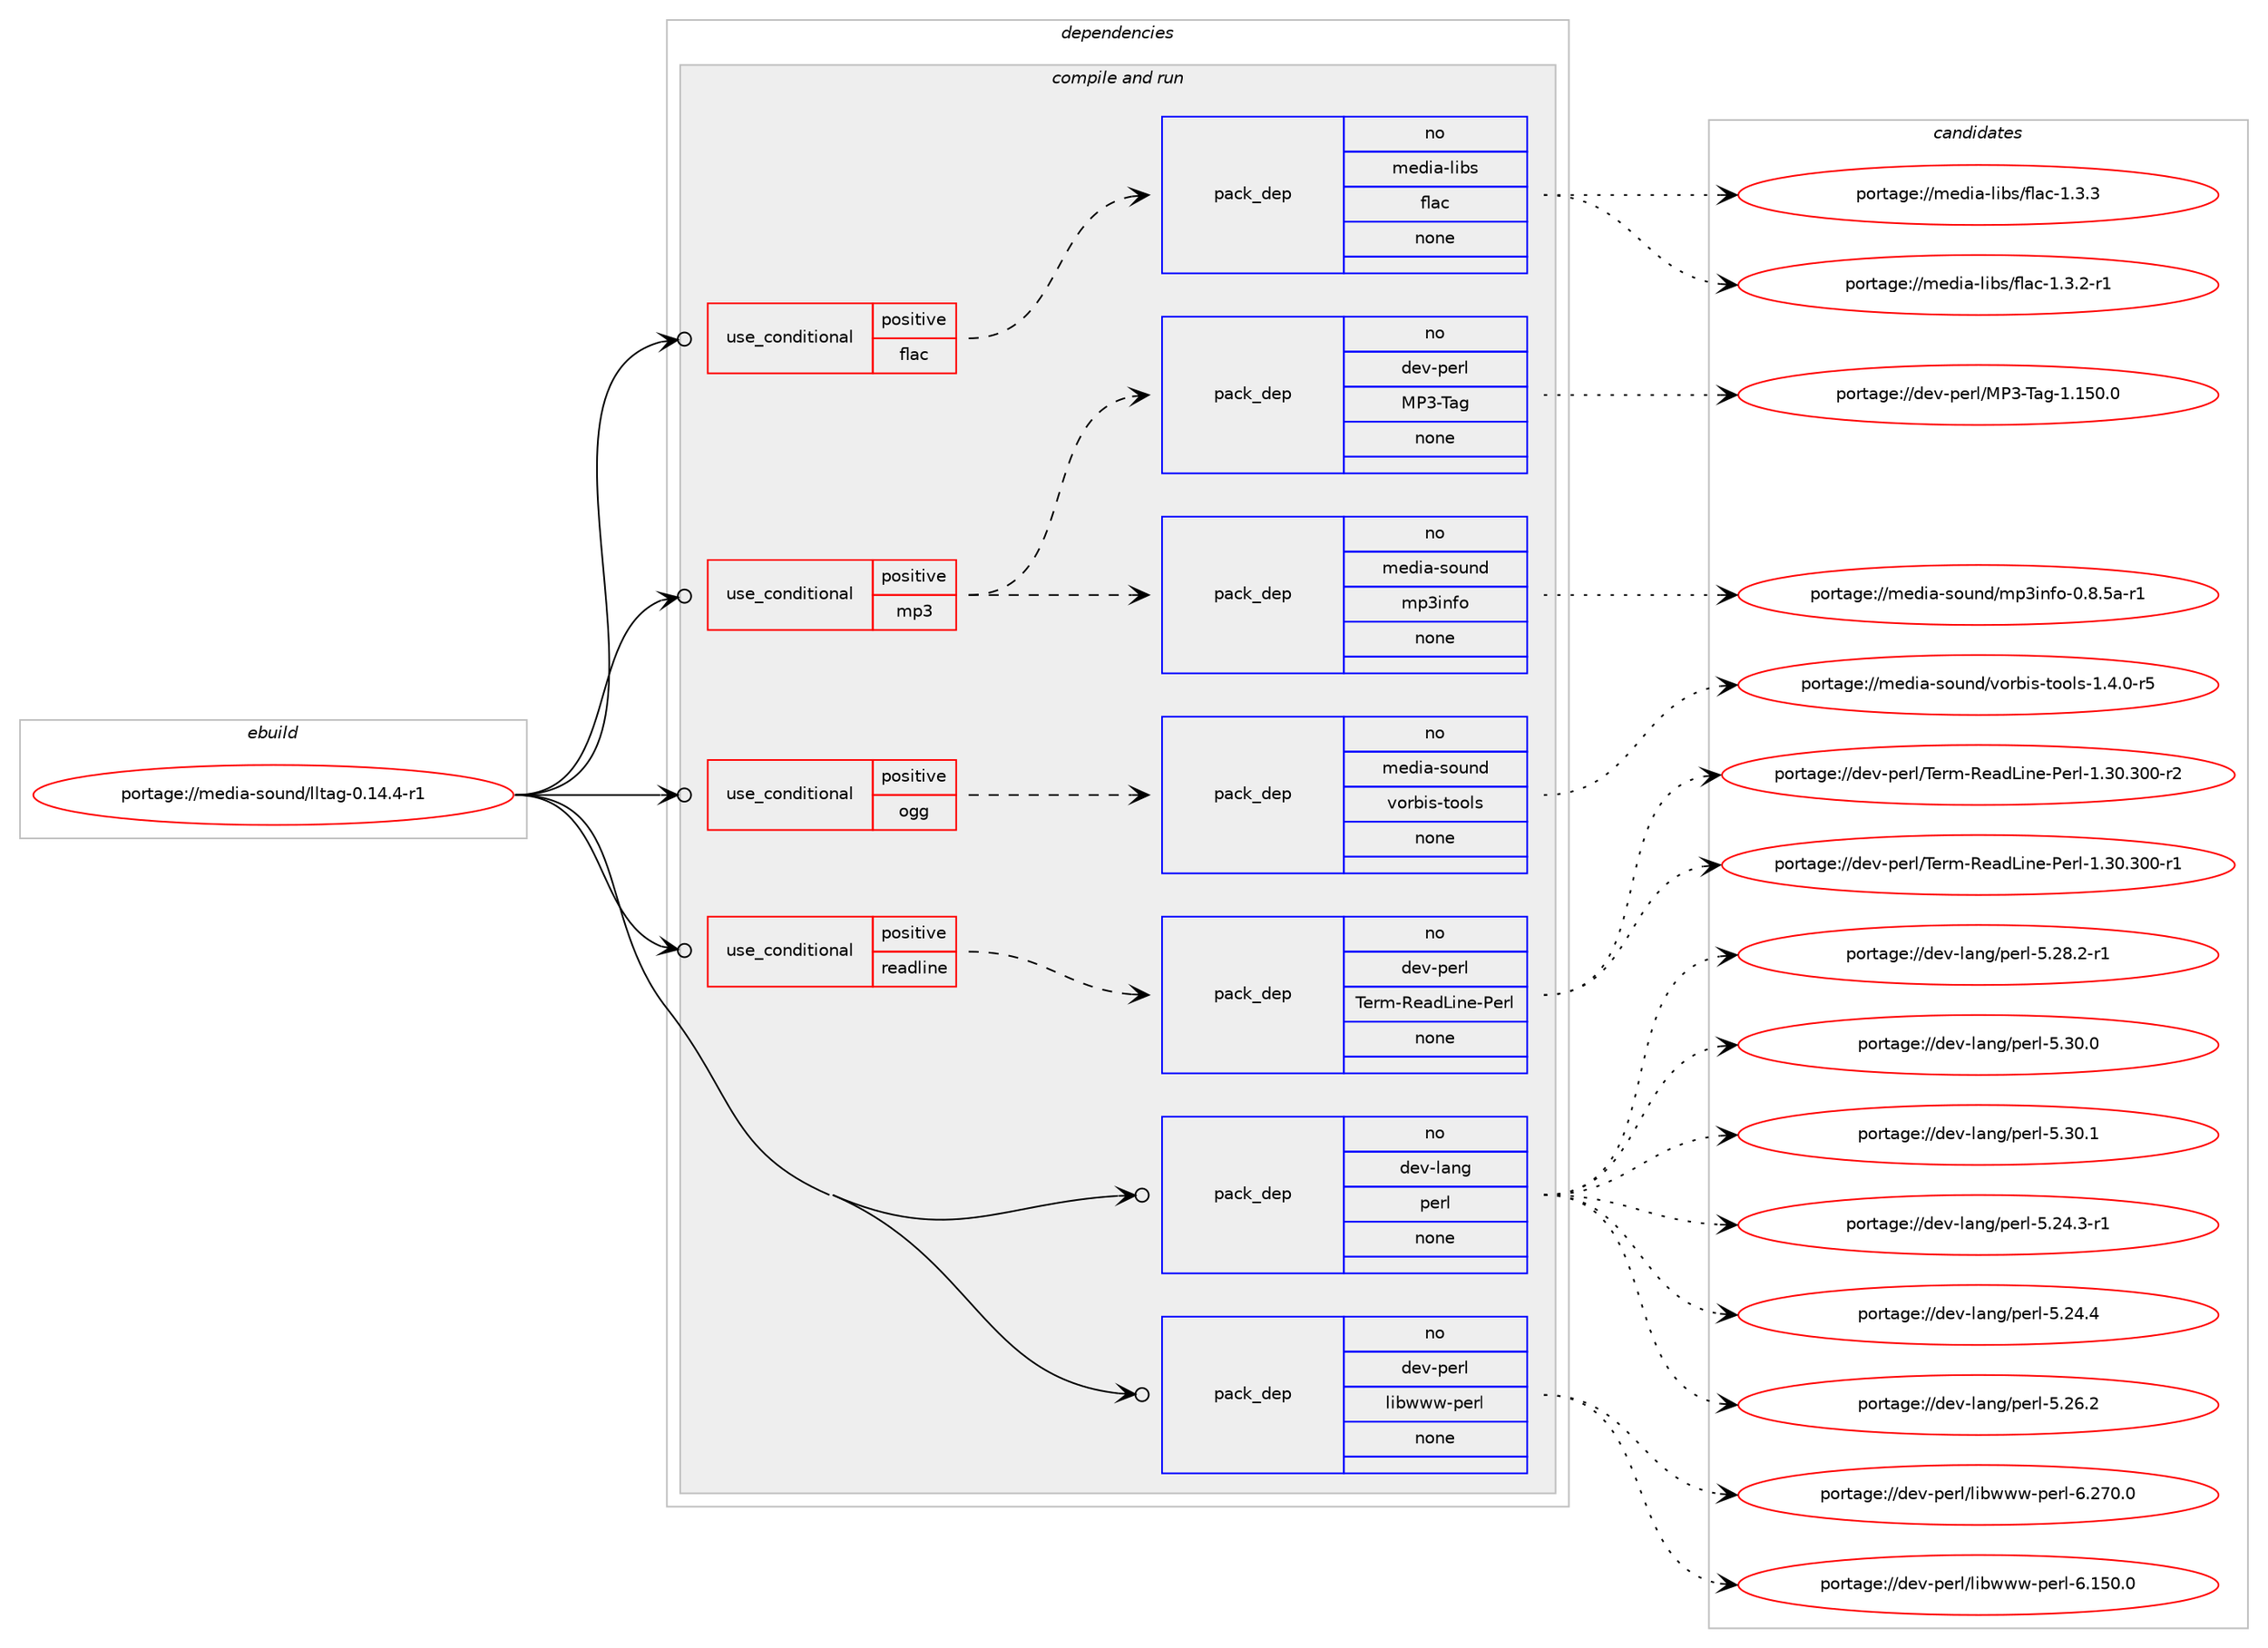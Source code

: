 digraph prolog {

# *************
# Graph options
# *************

newrank=true;
concentrate=true;
compound=true;
graph [rankdir=LR,fontname=Helvetica,fontsize=10,ranksep=1.5];#, ranksep=2.5, nodesep=0.2];
edge  [arrowhead=vee];
node  [fontname=Helvetica,fontsize=10];

# **********
# The ebuild
# **********

subgraph cluster_leftcol {
color=gray;
rank=same;
label=<<i>ebuild</i>>;
id [label="portage://media-sound/lltag-0.14.4-r1", color=red, width=4, href="../media-sound/lltag-0.14.4-r1.svg"];
}

# ****************
# The dependencies
# ****************

subgraph cluster_midcol {
color=gray;
label=<<i>dependencies</i>>;
subgraph cluster_compile {
fillcolor="#eeeeee";
style=filled;
label=<<i>compile</i>>;
}
subgraph cluster_compileandrun {
fillcolor="#eeeeee";
style=filled;
label=<<i>compile and run</i>>;
subgraph cond82766 {
dependency333217 [label=<<TABLE BORDER="0" CELLBORDER="1" CELLSPACING="0" CELLPADDING="4"><TR><TD ROWSPAN="3" CELLPADDING="10">use_conditional</TD></TR><TR><TD>positive</TD></TR><TR><TD>flac</TD></TR></TABLE>>, shape=none, color=red];
subgraph pack244967 {
dependency333218 [label=<<TABLE BORDER="0" CELLBORDER="1" CELLSPACING="0" CELLPADDING="4" WIDTH="220"><TR><TD ROWSPAN="6" CELLPADDING="30">pack_dep</TD></TR><TR><TD WIDTH="110">no</TD></TR><TR><TD>media-libs</TD></TR><TR><TD>flac</TD></TR><TR><TD>none</TD></TR><TR><TD></TD></TR></TABLE>>, shape=none, color=blue];
}
dependency333217:e -> dependency333218:w [weight=20,style="dashed",arrowhead="vee"];
}
id:e -> dependency333217:w [weight=20,style="solid",arrowhead="odotvee"];
subgraph cond82767 {
dependency333219 [label=<<TABLE BORDER="0" CELLBORDER="1" CELLSPACING="0" CELLPADDING="4"><TR><TD ROWSPAN="3" CELLPADDING="10">use_conditional</TD></TR><TR><TD>positive</TD></TR><TR><TD>mp3</TD></TR></TABLE>>, shape=none, color=red];
subgraph pack244968 {
dependency333220 [label=<<TABLE BORDER="0" CELLBORDER="1" CELLSPACING="0" CELLPADDING="4" WIDTH="220"><TR><TD ROWSPAN="6" CELLPADDING="30">pack_dep</TD></TR><TR><TD WIDTH="110">no</TD></TR><TR><TD>media-sound</TD></TR><TR><TD>mp3info</TD></TR><TR><TD>none</TD></TR><TR><TD></TD></TR></TABLE>>, shape=none, color=blue];
}
dependency333219:e -> dependency333220:w [weight=20,style="dashed",arrowhead="vee"];
subgraph pack244969 {
dependency333221 [label=<<TABLE BORDER="0" CELLBORDER="1" CELLSPACING="0" CELLPADDING="4" WIDTH="220"><TR><TD ROWSPAN="6" CELLPADDING="30">pack_dep</TD></TR><TR><TD WIDTH="110">no</TD></TR><TR><TD>dev-perl</TD></TR><TR><TD>MP3-Tag</TD></TR><TR><TD>none</TD></TR><TR><TD></TD></TR></TABLE>>, shape=none, color=blue];
}
dependency333219:e -> dependency333221:w [weight=20,style="dashed",arrowhead="vee"];
}
id:e -> dependency333219:w [weight=20,style="solid",arrowhead="odotvee"];
subgraph cond82768 {
dependency333222 [label=<<TABLE BORDER="0" CELLBORDER="1" CELLSPACING="0" CELLPADDING="4"><TR><TD ROWSPAN="3" CELLPADDING="10">use_conditional</TD></TR><TR><TD>positive</TD></TR><TR><TD>ogg</TD></TR></TABLE>>, shape=none, color=red];
subgraph pack244970 {
dependency333223 [label=<<TABLE BORDER="0" CELLBORDER="1" CELLSPACING="0" CELLPADDING="4" WIDTH="220"><TR><TD ROWSPAN="6" CELLPADDING="30">pack_dep</TD></TR><TR><TD WIDTH="110">no</TD></TR><TR><TD>media-sound</TD></TR><TR><TD>vorbis-tools</TD></TR><TR><TD>none</TD></TR><TR><TD></TD></TR></TABLE>>, shape=none, color=blue];
}
dependency333222:e -> dependency333223:w [weight=20,style="dashed",arrowhead="vee"];
}
id:e -> dependency333222:w [weight=20,style="solid",arrowhead="odotvee"];
subgraph cond82769 {
dependency333224 [label=<<TABLE BORDER="0" CELLBORDER="1" CELLSPACING="0" CELLPADDING="4"><TR><TD ROWSPAN="3" CELLPADDING="10">use_conditional</TD></TR><TR><TD>positive</TD></TR><TR><TD>readline</TD></TR></TABLE>>, shape=none, color=red];
subgraph pack244971 {
dependency333225 [label=<<TABLE BORDER="0" CELLBORDER="1" CELLSPACING="0" CELLPADDING="4" WIDTH="220"><TR><TD ROWSPAN="6" CELLPADDING="30">pack_dep</TD></TR><TR><TD WIDTH="110">no</TD></TR><TR><TD>dev-perl</TD></TR><TR><TD>Term-ReadLine-Perl</TD></TR><TR><TD>none</TD></TR><TR><TD></TD></TR></TABLE>>, shape=none, color=blue];
}
dependency333224:e -> dependency333225:w [weight=20,style="dashed",arrowhead="vee"];
}
id:e -> dependency333224:w [weight=20,style="solid",arrowhead="odotvee"];
subgraph pack244972 {
dependency333226 [label=<<TABLE BORDER="0" CELLBORDER="1" CELLSPACING="0" CELLPADDING="4" WIDTH="220"><TR><TD ROWSPAN="6" CELLPADDING="30">pack_dep</TD></TR><TR><TD WIDTH="110">no</TD></TR><TR><TD>dev-lang</TD></TR><TR><TD>perl</TD></TR><TR><TD>none</TD></TR><TR><TD></TD></TR></TABLE>>, shape=none, color=blue];
}
id:e -> dependency333226:w [weight=20,style="solid",arrowhead="odotvee"];
subgraph pack244973 {
dependency333227 [label=<<TABLE BORDER="0" CELLBORDER="1" CELLSPACING="0" CELLPADDING="4" WIDTH="220"><TR><TD ROWSPAN="6" CELLPADDING="30">pack_dep</TD></TR><TR><TD WIDTH="110">no</TD></TR><TR><TD>dev-perl</TD></TR><TR><TD>libwww-perl</TD></TR><TR><TD>none</TD></TR><TR><TD></TD></TR></TABLE>>, shape=none, color=blue];
}
id:e -> dependency333227:w [weight=20,style="solid",arrowhead="odotvee"];
}
subgraph cluster_run {
fillcolor="#eeeeee";
style=filled;
label=<<i>run</i>>;
}
}

# **************
# The candidates
# **************

subgraph cluster_choices {
rank=same;
color=gray;
label=<<i>candidates</i>>;

subgraph choice244967 {
color=black;
nodesep=1;
choiceportage1091011001059745108105981154710210897994549465146504511449 [label="portage://media-libs/flac-1.3.2-r1", color=red, width=4,href="../media-libs/flac-1.3.2-r1.svg"];
choiceportage109101100105974510810598115471021089799454946514651 [label="portage://media-libs/flac-1.3.3", color=red, width=4,href="../media-libs/flac-1.3.3.svg"];
dependency333218:e -> choiceportage1091011001059745108105981154710210897994549465146504511449:w [style=dotted,weight="100"];
dependency333218:e -> choiceportage109101100105974510810598115471021089799454946514651:w [style=dotted,weight="100"];
}
subgraph choice244968 {
color=black;
nodesep=1;
choiceportage10910110010597451151111171101004710911251105110102111454846564653974511449 [label="portage://media-sound/mp3info-0.8.5a-r1", color=red, width=4,href="../media-sound/mp3info-0.8.5a-r1.svg"];
dependency333220:e -> choiceportage10910110010597451151111171101004710911251105110102111454846564653974511449:w [style=dotted,weight="100"];
}
subgraph choice244969 {
color=black;
nodesep=1;
choiceportage10010111845112101114108477780514584971034549464953484648 [label="portage://dev-perl/MP3-Tag-1.150.0", color=red, width=4,href="../dev-perl/MP3-Tag-1.150.0.svg"];
dependency333221:e -> choiceportage10010111845112101114108477780514584971034549464953484648:w [style=dotted,weight="100"];
}
subgraph choice244970 {
color=black;
nodesep=1;
choiceportage10910110010597451151111171101004711811111498105115451161111111081154549465246484511453 [label="portage://media-sound/vorbis-tools-1.4.0-r5", color=red, width=4,href="../media-sound/vorbis-tools-1.4.0-r5.svg"];
dependency333223:e -> choiceportage10910110010597451151111171101004711811111498105115451161111111081154549465246484511453:w [style=dotted,weight="100"];
}
subgraph choice244971 {
color=black;
nodesep=1;
choiceportage1001011184511210111410847841011141094582101971007610511010145801011141084549465148465148484511449 [label="portage://dev-perl/Term-ReadLine-Perl-1.30.300-r1", color=red, width=4,href="../dev-perl/Term-ReadLine-Perl-1.30.300-r1.svg"];
choiceportage1001011184511210111410847841011141094582101971007610511010145801011141084549465148465148484511450 [label="portage://dev-perl/Term-ReadLine-Perl-1.30.300-r2", color=red, width=4,href="../dev-perl/Term-ReadLine-Perl-1.30.300-r2.svg"];
dependency333225:e -> choiceportage1001011184511210111410847841011141094582101971007610511010145801011141084549465148465148484511449:w [style=dotted,weight="100"];
dependency333225:e -> choiceportage1001011184511210111410847841011141094582101971007610511010145801011141084549465148465148484511450:w [style=dotted,weight="100"];
}
subgraph choice244972 {
color=black;
nodesep=1;
choiceportage100101118451089711010347112101114108455346505246514511449 [label="portage://dev-lang/perl-5.24.3-r1", color=red, width=4,href="../dev-lang/perl-5.24.3-r1.svg"];
choiceportage10010111845108971101034711210111410845534650524652 [label="portage://dev-lang/perl-5.24.4", color=red, width=4,href="../dev-lang/perl-5.24.4.svg"];
choiceportage10010111845108971101034711210111410845534650544650 [label="portage://dev-lang/perl-5.26.2", color=red, width=4,href="../dev-lang/perl-5.26.2.svg"];
choiceportage100101118451089711010347112101114108455346505646504511449 [label="portage://dev-lang/perl-5.28.2-r1", color=red, width=4,href="../dev-lang/perl-5.28.2-r1.svg"];
choiceportage10010111845108971101034711210111410845534651484648 [label="portage://dev-lang/perl-5.30.0", color=red, width=4,href="../dev-lang/perl-5.30.0.svg"];
choiceportage10010111845108971101034711210111410845534651484649 [label="portage://dev-lang/perl-5.30.1", color=red, width=4,href="../dev-lang/perl-5.30.1.svg"];
dependency333226:e -> choiceportage100101118451089711010347112101114108455346505246514511449:w [style=dotted,weight="100"];
dependency333226:e -> choiceportage10010111845108971101034711210111410845534650524652:w [style=dotted,weight="100"];
dependency333226:e -> choiceportage10010111845108971101034711210111410845534650544650:w [style=dotted,weight="100"];
dependency333226:e -> choiceportage100101118451089711010347112101114108455346505646504511449:w [style=dotted,weight="100"];
dependency333226:e -> choiceportage10010111845108971101034711210111410845534651484648:w [style=dotted,weight="100"];
dependency333226:e -> choiceportage10010111845108971101034711210111410845534651484649:w [style=dotted,weight="100"];
}
subgraph choice244973 {
color=black;
nodesep=1;
choiceportage100101118451121011141084710810598119119119451121011141084554464953484648 [label="portage://dev-perl/libwww-perl-6.150.0", color=red, width=4,href="../dev-perl/libwww-perl-6.150.0.svg"];
choiceportage100101118451121011141084710810598119119119451121011141084554465055484648 [label="portage://dev-perl/libwww-perl-6.270.0", color=red, width=4,href="../dev-perl/libwww-perl-6.270.0.svg"];
dependency333227:e -> choiceportage100101118451121011141084710810598119119119451121011141084554464953484648:w [style=dotted,weight="100"];
dependency333227:e -> choiceportage100101118451121011141084710810598119119119451121011141084554465055484648:w [style=dotted,weight="100"];
}
}

}
